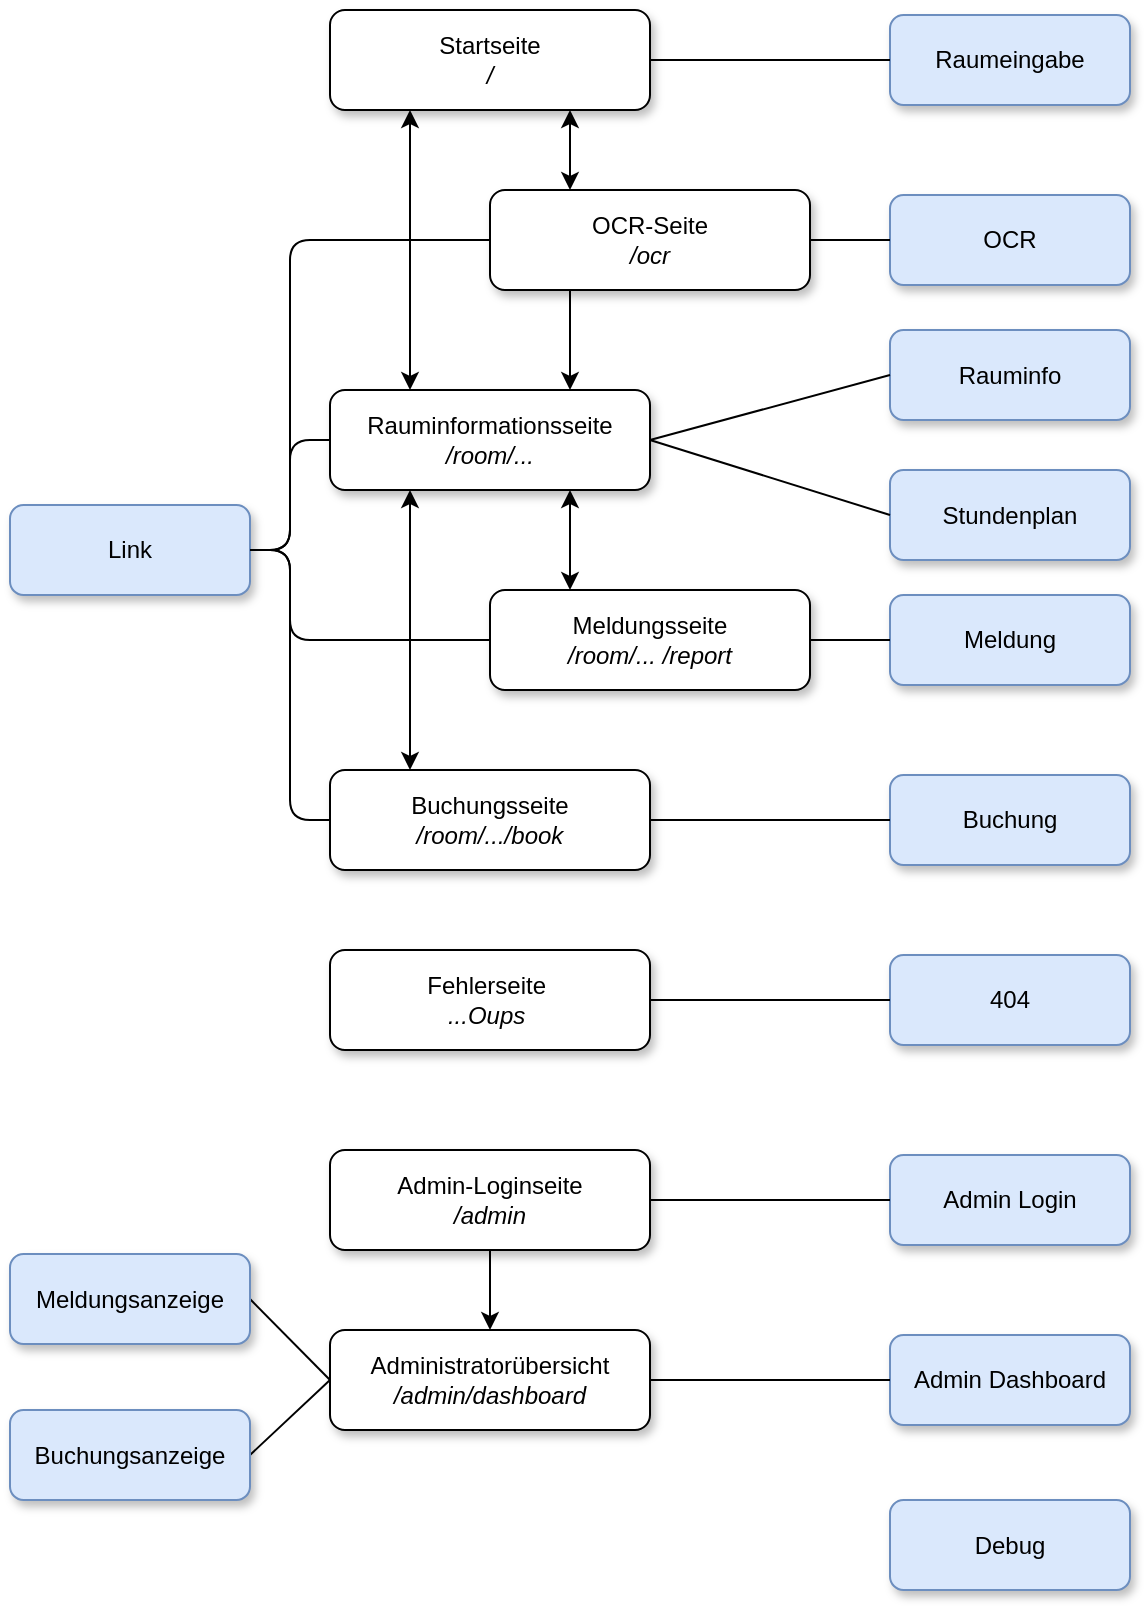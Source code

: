 <mxfile>
    <diagram id="P-_5gZKiTUlAGDe79mYD" name="Page-1">
        <mxGraphModel dx="716" dy="1088" grid="1" gridSize="10" guides="1" tooltips="1" connect="1" arrows="1" fold="1" page="1" pageScale="1" pageWidth="827" pageHeight="1169" math="0" shadow="0">
            <root>
                <mxCell id="0"/>
                <mxCell id="1" parent="0"/>
                <mxCell id="14" value="Raumeingabe" style="rounded=1;whiteSpace=wrap;html=1;fillColor=#dae8fc;strokeColor=#6c8ebf;gradientColor=none;shadow=1;glass=0;sketch=0;" parent="1" vertex="1">
                    <mxGeometry x="480" y="32.5" width="120" height="45" as="geometry"/>
                </mxCell>
                <mxCell id="17" value="Meldung" style="rounded=1;whiteSpace=wrap;html=1;fillColor=#dae8fc;strokeColor=#6c8ebf;shadow=1;" parent="1" vertex="1">
                    <mxGeometry x="480" y="322.5" width="120" height="45" as="geometry"/>
                </mxCell>
                <mxCell id="18" value="Stundenplan" style="rounded=1;whiteSpace=wrap;html=1;fillColor=#dae8fc;strokeColor=#6c8ebf;shadow=1;" parent="1" vertex="1">
                    <mxGeometry x="480" y="260" width="120" height="45" as="geometry"/>
                </mxCell>
                <mxCell id="19" value="OCR" style="rounded=1;whiteSpace=wrap;html=1;fillColor=#dae8fc;strokeColor=#6c8ebf;shadow=1;" parent="1" vertex="1">
                    <mxGeometry x="480" y="122.5" width="120" height="45" as="geometry"/>
                </mxCell>
                <mxCell id="51" style="edgeStyle=orthogonalEdgeStyle;html=1;exitX=1;exitY=0.5;exitDx=0;exitDy=0;entryX=0;entryY=0.5;entryDx=0;entryDy=0;endArrow=none;endFill=0;" parent="1" source="20" target="30" edge="1">
                    <mxGeometry relative="1" as="geometry"/>
                </mxCell>
                <mxCell id="52" style="edgeStyle=orthogonalEdgeStyle;html=1;exitX=1;exitY=0.5;exitDx=0;exitDy=0;entryX=0;entryY=0.5;entryDx=0;entryDy=0;endArrow=none;endFill=0;" parent="1" source="20" target="31" edge="1">
                    <mxGeometry relative="1" as="geometry">
                        <Array as="points">
                            <mxPoint x="180" y="300"/>
                            <mxPoint x="180" y="345"/>
                        </Array>
                    </mxGeometry>
                </mxCell>
                <mxCell id="53" style="edgeStyle=orthogonalEdgeStyle;html=1;exitX=1;exitY=0.5;exitDx=0;exitDy=0;entryX=0;entryY=0.5;entryDx=0;entryDy=0;endArrow=none;endFill=0;" parent="1" source="20" target="32" edge="1">
                    <mxGeometry relative="1" as="geometry"/>
                </mxCell>
                <mxCell id="20" value="Link" style="rounded=1;whiteSpace=wrap;html=1;fillColor=#dae8fc;strokeColor=#6c8ebf;shadow=1;" parent="1" vertex="1">
                    <mxGeometry x="40" y="277.5" width="120" height="45" as="geometry"/>
                </mxCell>
                <mxCell id="21" value="Rauminfo" style="rounded=1;whiteSpace=wrap;html=1;fillColor=#dae8fc;strokeColor=#6c8ebf;shadow=1;" parent="1" vertex="1">
                    <mxGeometry x="480" y="190" width="120" height="45" as="geometry"/>
                </mxCell>
                <mxCell id="55" style="edgeStyle=none;html=1;exitX=1;exitY=0.5;exitDx=0;exitDy=0;endArrow=none;endFill=0;entryX=0;entryY=0.5;entryDx=0;entryDy=0;" parent="1" source="23" target="34" edge="1">
                    <mxGeometry relative="1" as="geometry">
                        <mxPoint x="200" y="990" as="targetPoint"/>
                    </mxGeometry>
                </mxCell>
                <mxCell id="23" value="Buchungsanzeige" style="rounded=1;whiteSpace=wrap;html=1;fillColor=#dae8fc;strokeColor=#6c8ebf;shadow=1;" parent="1" vertex="1">
                    <mxGeometry x="40" y="730" width="120" height="45" as="geometry"/>
                </mxCell>
                <mxCell id="24" value="Buchung" style="rounded=1;whiteSpace=wrap;html=1;fillColor=#dae8fc;strokeColor=#6c8ebf;shadow=1;" parent="1" vertex="1">
                    <mxGeometry x="480" y="412.5" width="120" height="45" as="geometry"/>
                </mxCell>
                <mxCell id="25" value="Admin Dashboard" style="rounded=1;whiteSpace=wrap;html=1;fillColor=#dae8fc;strokeColor=#6c8ebf;shadow=1;" parent="1" vertex="1">
                    <mxGeometry x="480" y="692.5" width="120" height="45" as="geometry"/>
                </mxCell>
                <mxCell id="26" value="Admin Login" style="rounded=1;whiteSpace=wrap;html=1;fillColor=#dae8fc;strokeColor=#6c8ebf;shadow=1;" parent="1" vertex="1">
                    <mxGeometry x="480" y="602.5" width="120" height="45" as="geometry"/>
                </mxCell>
                <mxCell id="54" style="edgeStyle=none;html=1;exitX=1;exitY=0.5;exitDx=0;exitDy=0;entryX=0;entryY=0.5;entryDx=0;entryDy=0;endArrow=none;endFill=0;" parent="1" source="27" target="34" edge="1">
                    <mxGeometry relative="1" as="geometry"/>
                </mxCell>
                <mxCell id="27" value="Meldungsanzeige" style="rounded=1;whiteSpace=wrap;html=1;fillColor=#dae8fc;strokeColor=#6c8ebf;shadow=1;" parent="1" vertex="1">
                    <mxGeometry x="40" y="652" width="120" height="45" as="geometry"/>
                </mxCell>
                <mxCell id="37" style="edgeStyle=none;html=1;exitX=1;exitY=0.5;exitDx=0;exitDy=0;entryX=0;entryY=0.5;entryDx=0;entryDy=0;endArrow=none;endFill=0;" parent="1" source="28" target="14" edge="1">
                    <mxGeometry relative="1" as="geometry"/>
                </mxCell>
                <mxCell id="59" style="edgeStyle=orthogonalEdgeStyle;curved=1;html=1;exitX=0.75;exitY=1;exitDx=0;exitDy=0;entryX=0.25;entryY=0;entryDx=0;entryDy=0;startArrow=classic;startFill=1;endArrow=classic;endFill=1;" parent="1" source="28" target="29" edge="1">
                    <mxGeometry relative="1" as="geometry"/>
                </mxCell>
                <mxCell id="71" style="edgeStyle=orthogonalEdgeStyle;html=1;exitX=0.25;exitY=1;exitDx=0;exitDy=0;entryX=0.25;entryY=0;entryDx=0;entryDy=0;startArrow=classic;startFill=1;endArrow=classic;endFill=1;" parent="1" source="28" target="30" edge="1">
                    <mxGeometry relative="1" as="geometry"/>
                </mxCell>
                <mxCell id="28" value="Startseite&lt;br&gt;&lt;i&gt;/&lt;/i&gt;" style="rounded=1;whiteSpace=wrap;html=1;shadow=1;" parent="1" vertex="1">
                    <mxGeometry x="200" y="30" width="160" height="50" as="geometry"/>
                </mxCell>
                <mxCell id="38" style="edgeStyle=none;html=1;exitX=1;exitY=0.5;exitDx=0;exitDy=0;entryX=0;entryY=0.5;entryDx=0;entryDy=0;endArrow=none;endFill=0;" parent="1" source="29" target="19" edge="1">
                    <mxGeometry relative="1" as="geometry"/>
                </mxCell>
                <mxCell id="39" style="edgeStyle=orthogonalEdgeStyle;html=1;exitX=0;exitY=0.5;exitDx=0;exitDy=0;endArrow=none;endFill=0;entryX=1;entryY=0.5;entryDx=0;entryDy=0;" parent="1" source="29" target="20" edge="1">
                    <mxGeometry relative="1" as="geometry">
                        <mxPoint x="160" y="390" as="targetPoint"/>
                        <Array as="points">
                            <mxPoint x="180" y="145"/>
                            <mxPoint x="180" y="300"/>
                        </Array>
                    </mxGeometry>
                </mxCell>
                <mxCell id="60" style="edgeStyle=orthogonalEdgeStyle;curved=1;html=1;exitX=0.25;exitY=1;exitDx=0;exitDy=0;entryX=0.75;entryY=0;entryDx=0;entryDy=0;startArrow=none;startFill=0;endArrow=classic;endFill=1;" parent="1" source="29" target="30" edge="1">
                    <mxGeometry relative="1" as="geometry"/>
                </mxCell>
                <mxCell id="29" value="OCR-Seite&lt;br&gt;&lt;i&gt;/ocr&lt;/i&gt;" style="rounded=1;whiteSpace=wrap;html=1;shadow=1;" parent="1" vertex="1">
                    <mxGeometry x="280" y="120" width="160" height="50" as="geometry"/>
                </mxCell>
                <mxCell id="40" style="edgeStyle=none;html=1;exitX=1;exitY=0.5;exitDx=0;exitDy=0;entryX=0;entryY=0.5;entryDx=0;entryDy=0;endArrow=none;endFill=0;" parent="1" source="30" target="21" edge="1">
                    <mxGeometry relative="1" as="geometry"/>
                </mxCell>
                <mxCell id="42" style="edgeStyle=none;html=1;exitX=1;exitY=0.5;exitDx=0;exitDy=0;entryX=0;entryY=0.5;entryDx=0;entryDy=0;endArrow=none;endFill=0;" parent="1" source="30" target="18" edge="1">
                    <mxGeometry relative="1" as="geometry"/>
                </mxCell>
                <mxCell id="61" style="edgeStyle=orthogonalEdgeStyle;curved=1;html=1;exitX=0.75;exitY=1;exitDx=0;exitDy=0;entryX=0.25;entryY=0;entryDx=0;entryDy=0;startArrow=classic;startFill=1;endArrow=classic;endFill=1;" parent="1" source="30" target="31" edge="1">
                    <mxGeometry relative="1" as="geometry"/>
                </mxCell>
                <mxCell id="62" style="edgeStyle=orthogonalEdgeStyle;curved=1;html=1;exitX=0.25;exitY=1;exitDx=0;exitDy=0;entryX=0.25;entryY=0;entryDx=0;entryDy=0;startArrow=classic;startFill=1;endArrow=classic;endFill=1;" parent="1" source="30" target="32" edge="1">
                    <mxGeometry relative="1" as="geometry"/>
                </mxCell>
                <mxCell id="30" value="Rauminformationsseite&lt;br&gt;&lt;i&gt;/room/...&lt;/i&gt;" style="rounded=1;whiteSpace=wrap;html=1;shadow=1;" parent="1" vertex="1">
                    <mxGeometry x="200" y="220" width="160" height="50" as="geometry"/>
                </mxCell>
                <mxCell id="43" style="edgeStyle=none;html=1;exitX=1;exitY=0.5;exitDx=0;exitDy=0;entryX=0;entryY=0.5;entryDx=0;entryDy=0;endArrow=none;endFill=0;" parent="1" source="31" target="17" edge="1">
                    <mxGeometry relative="1" as="geometry"/>
                </mxCell>
                <mxCell id="31" value="Meldungsseite&lt;br&gt;&lt;i&gt;/room/... /report&lt;/i&gt;" style="rounded=1;whiteSpace=wrap;html=1;shadow=1;" parent="1" vertex="1">
                    <mxGeometry x="280" y="320" width="160" height="50" as="geometry"/>
                </mxCell>
                <mxCell id="46" style="edgeStyle=none;html=1;exitX=1;exitY=0.5;exitDx=0;exitDy=0;entryX=0;entryY=0.5;entryDx=0;entryDy=0;endArrow=none;endFill=0;" parent="1" source="32" target="24" edge="1">
                    <mxGeometry relative="1" as="geometry"/>
                </mxCell>
                <mxCell id="32" value="Buchungsseite&lt;br&gt;&lt;i&gt;/room/.../book&lt;/i&gt;" style="rounded=1;whiteSpace=wrap;html=1;shadow=1;" parent="1" vertex="1">
                    <mxGeometry x="200" y="410" width="160" height="50" as="geometry"/>
                </mxCell>
                <mxCell id="47" style="edgeStyle=none;html=1;exitX=1;exitY=0.5;exitDx=0;exitDy=0;entryX=0;entryY=0.5;entryDx=0;entryDy=0;endArrow=none;endFill=0;" parent="1" source="33" target="26" edge="1">
                    <mxGeometry relative="1" as="geometry"/>
                </mxCell>
                <mxCell id="63" style="edgeStyle=orthogonalEdgeStyle;curved=1;html=1;exitX=0.5;exitY=1;exitDx=0;exitDy=0;entryX=0.5;entryY=0;entryDx=0;entryDy=0;startArrow=none;startFill=0;endArrow=classic;endFill=1;" parent="1" source="33" target="34" edge="1">
                    <mxGeometry relative="1" as="geometry"/>
                </mxCell>
                <mxCell id="33" value="Admin-Loginseite&lt;br&gt;&lt;i&gt;/admin&lt;/i&gt;" style="rounded=1;whiteSpace=wrap;html=1;shadow=1;" parent="1" vertex="1">
                    <mxGeometry x="200" y="600" width="160" height="50" as="geometry"/>
                </mxCell>
                <mxCell id="48" style="edgeStyle=none;html=1;exitX=1;exitY=0.5;exitDx=0;exitDy=0;entryX=0;entryY=0.5;entryDx=0;entryDy=0;endArrow=none;endFill=0;" parent="1" source="34" target="25" edge="1">
                    <mxGeometry relative="1" as="geometry"/>
                </mxCell>
                <mxCell id="34" value="Administratorübersicht&lt;br&gt;&lt;i&gt;/admin/dashboard&lt;/i&gt;" style="rounded=1;whiteSpace=wrap;html=1;shadow=1;" parent="1" vertex="1">
                    <mxGeometry x="200" y="690" width="160" height="50" as="geometry"/>
                </mxCell>
                <mxCell id="73" value="Fehlerseite&amp;nbsp;&lt;br&gt;&lt;i&gt;...Oups&amp;nbsp;&lt;/i&gt;" style="rounded=1;whiteSpace=wrap;html=1;shadow=1;" parent="1" vertex="1">
                    <mxGeometry x="200" y="500" width="160" height="50" as="geometry"/>
                </mxCell>
                <mxCell id="74" value="404" style="rounded=1;whiteSpace=wrap;html=1;fillColor=#dae8fc;strokeColor=#6c8ebf;shadow=1;" parent="1" vertex="1">
                    <mxGeometry x="480" y="502.5" width="120" height="45" as="geometry"/>
                </mxCell>
                <mxCell id="75" style="edgeStyle=none;html=1;exitX=1;exitY=0.5;exitDx=0;exitDy=0;entryX=0;entryY=0.5;entryDx=0;entryDy=0;endArrow=none;endFill=0;" parent="1" source="73" target="74" edge="1">
                    <mxGeometry relative="1" as="geometry">
                        <mxPoint x="370" y="455" as="sourcePoint"/>
                        <mxPoint x="490" y="455" as="targetPoint"/>
                    </mxGeometry>
                </mxCell>
                <mxCell id="76" value="Debug" style="rounded=1;whiteSpace=wrap;html=1;fillColor=#dae8fc;strokeColor=#6c8ebf;shadow=1;" vertex="1" parent="1">
                    <mxGeometry x="480" y="775" width="120" height="45" as="geometry"/>
                </mxCell>
            </root>
        </mxGraphModel>
    </diagram>
</mxfile>